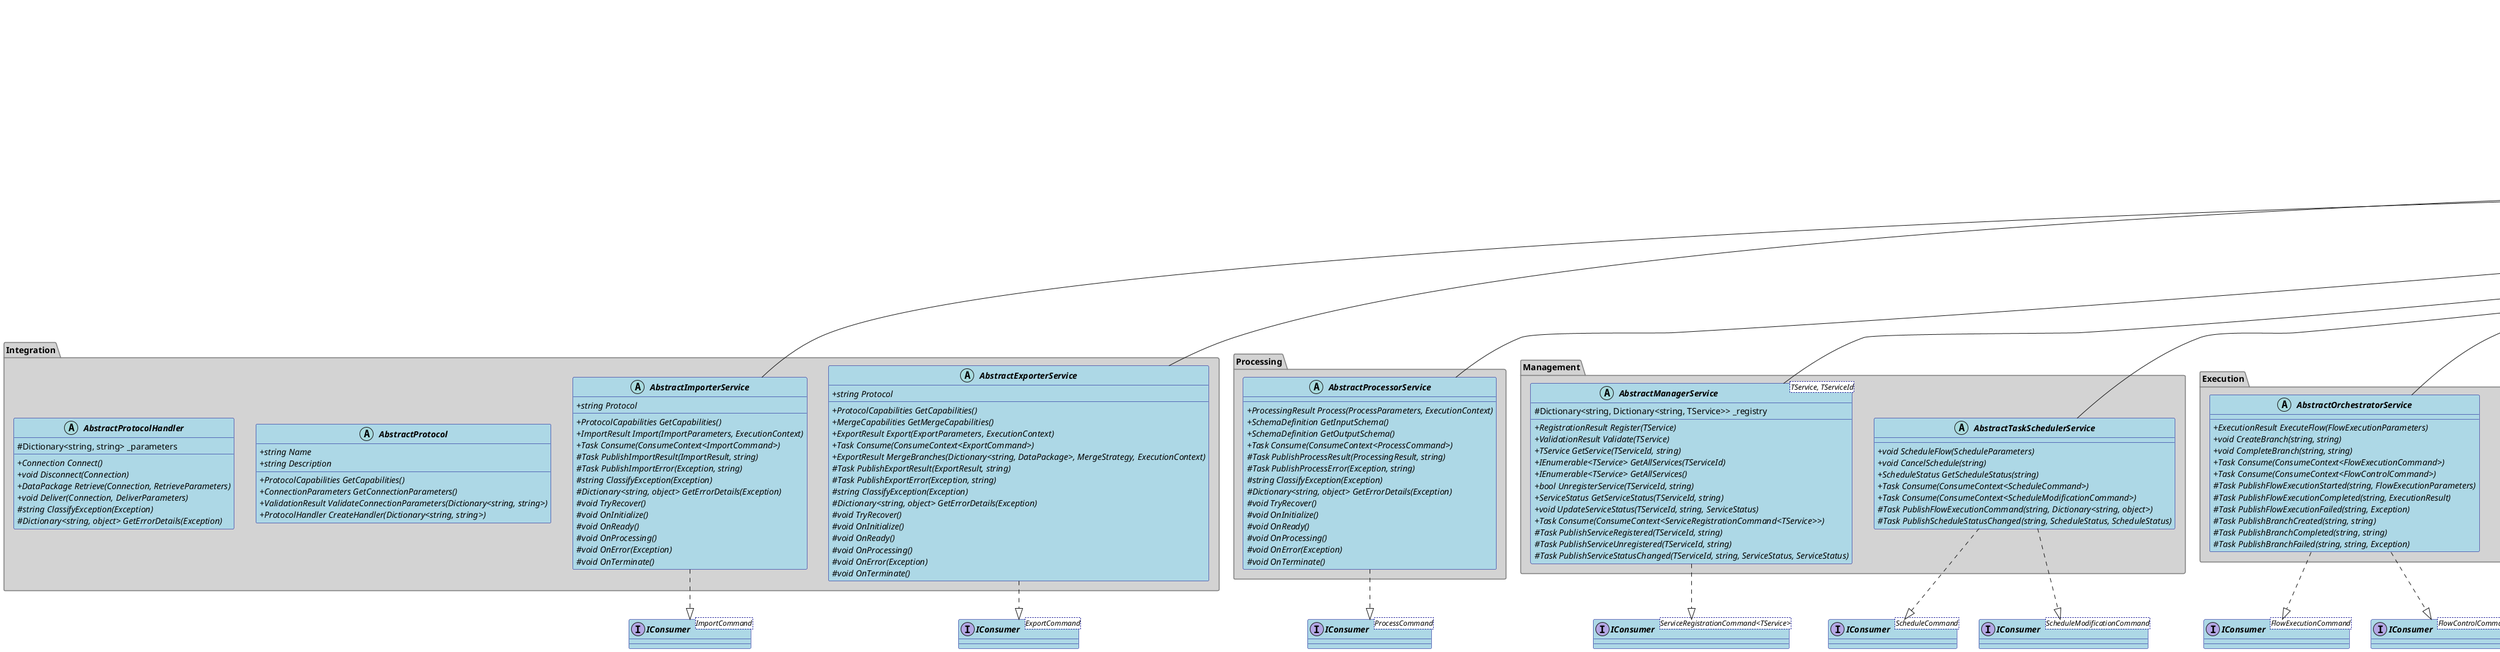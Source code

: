 @startuml FlowOrchestrator Abstract Classes
' Style settings
skinparam classAttributeIconSize 0
skinparam classFontStyle bold
skinparam classBackgroundColor LightBlue
skinparam classBorderColor DarkBlue
skinparam packageBackgroundColor LightGray
skinparam packageBorderColor Gray
skinparam interfaceBackgroundColor LightGreen
skinparam interfaceBorderColor DarkGreen

' Title
title FlowOrchestrator Abstract Classes with MassTransit Integration

package "Core" {
  abstract class AbstractServiceBase {
    # ServiceState _state
    # IPublishEndpoint _publishEndpoint
    # ILogger _logger
    # Meter _meter
    # Tracer _tracer
    + {abstract} string ServiceId
    + {abstract} string Version
    + {abstract} string ServiceType
    + {abstract} void Initialize(ConfigurationParameters)
    + {abstract} void Terminate()
    + ServiceState GetState()
    # void SetState(ServiceState)
    + {abstract} VersionInfo GetVersionInfo()
    + {abstract} CompatibilityMatrix GetCompatibilityMatrix()
    # {abstract} void RecordMetric(string, double, Dictionary<string, string>)
    # {abstract} void StartOperation(string)
    # {abstract} void EndOperation(string, OperationResult)
    # {abstract} Task PublishMessage<T>(T message) where T : class
    + {abstract} ValidationResult ValidateConfiguration(ConfigurationParameters)
  }
  
  abstract class AbstractEntity {
    + string Version
    + DateTime CreatedTimestamp
    + DateTime LastModifiedTimestamp
    + string VersionDescription
    + string PreviousVersionId
    + VersionStatus VersionStatus
    + {abstract} string GetEntityId()
    + {abstract} string GetEntityType()
    + {abstract} ValidationResult Validate()
    # bool _isModified
    + bool IsModified()
    + void SetModified()
    + void ClearModified()
  }
}

package "Integration" {
  abstract class AbstractImporterService {
    + {abstract} string Protocol
    + {abstract} ProtocolCapabilities GetCapabilities()
    + {abstract} ImportResult Import(ImportParameters, ExecutionContext)
    + {abstract} Task Consume(ConsumeContext<ImportCommand>)
    # {abstract} Task PublishImportResult(ImportResult, string)
    # {abstract} Task PublishImportError(Exception, string)
    # {abstract} string ClassifyException(Exception)
    # {abstract} Dictionary<string, object> GetErrorDetails(Exception)
    # {abstract} void TryRecover()
    # {abstract} void OnInitialize()
    # {abstract} void OnReady()
    # {abstract} void OnProcessing()
    # {abstract} void OnError(Exception)
    # {abstract} void OnTerminate()
  }
  
  abstract class AbstractExporterService {
    + {abstract} string Protocol
    + {abstract} ProtocolCapabilities GetCapabilities()
    + {abstract} MergeCapabilities GetMergeCapabilities()
    + {abstract} ExportResult Export(ExportParameters, ExecutionContext)
    + {abstract} Task Consume(ConsumeContext<ExportCommand>)
    + {abstract} ExportResult MergeBranches(Dictionary<string, DataPackage>, MergeStrategy, ExecutionContext)
    # {abstract} Task PublishExportResult(ExportResult, string)
    # {abstract} Task PublishExportError(Exception, string)
    # {abstract} string ClassifyException(Exception)
    # {abstract} Dictionary<string, object> GetErrorDetails(Exception)
    # {abstract} void TryRecover()
    # {abstract} void OnInitialize()
    # {abstract} void OnReady()
    # {abstract} void OnProcessing()
    # {abstract} void OnError(Exception)
    # {abstract} void OnTerminate()
  }
  
  abstract class AbstractProtocol {
    + {abstract} string Name
    + {abstract} string Description
    + {abstract} ProtocolCapabilities GetCapabilities()
    + {abstract} ConnectionParameters GetConnectionParameters()
    + {abstract} ValidationResult ValidateConnectionParameters(Dictionary<string, string>)
    + {abstract} ProtocolHandler CreateHandler(Dictionary<string, string>)
  }
  
  abstract class AbstractProtocolHandler {
    # Dictionary<string, string> _parameters
    + {abstract} Connection Connect()
    + {abstract} void Disconnect(Connection)
    + {abstract} DataPackage Retrieve(Connection, RetrieveParameters)
    + {abstract} void Deliver(Connection, DeliverParameters)
    # {abstract} string ClassifyException(Exception)
    # {abstract} Dictionary<string, object> GetErrorDetails(Exception)
  }
}

package "Processing" {
  abstract class AbstractProcessorService {
    + {abstract} ProcessingResult Process(ProcessParameters, ExecutionContext)
    + {abstract} SchemaDefinition GetInputSchema()
    + {abstract} SchemaDefinition GetOutputSchema()
    + {abstract} Task Consume(ConsumeContext<ProcessCommand>)
    # {abstract} Task PublishProcessResult(ProcessingResult, string)
    # {abstract} Task PublishProcessError(Exception, string)
    # {abstract} string ClassifyException(Exception)
    # {abstract} Dictionary<string, object> GetErrorDetails(Exception)
    # {abstract} void TryRecover()
    # {abstract} void OnInitialize()
    # {abstract} void OnReady()
    # {abstract} void OnProcessing()
    # {abstract} void OnError(Exception)
    # {abstract} void OnTerminate()
  }
}

package "Management" {
  abstract class AbstractManagerService<TService, TServiceId> {
    # Dictionary<string, Dictionary<string, TService>> _registry
    + {abstract} RegistrationResult Register(TService)
    + {abstract} ValidationResult Validate(TService)
    + {abstract} TService GetService(TServiceId, string)
    + {abstract} IEnumerable<TService> GetAllServices(TServiceId)
    + {abstract} IEnumerable<TService> GetAllServices()
    + {abstract} bool UnregisterService(TServiceId, string)
    + {abstract} ServiceStatus GetServiceStatus(TServiceId, string)
    + {abstract} void UpdateServiceStatus(TServiceId, string, ServiceStatus)
    + {abstract} Task Consume(ConsumeContext<ServiceRegistrationCommand<TService>>)
    # {abstract} Task PublishServiceRegistered(TServiceId, string)
    # {abstract} Task PublishServiceUnregistered(TServiceId, string)
    # {abstract} Task PublishServiceStatusChanged(TServiceId, string, ServiceStatus, ServiceStatus)
  }
  
  abstract class AbstractTaskSchedulerService {
    + {abstract} void ScheduleFlow(ScheduleParameters)
    + {abstract} void CancelSchedule(string)
    + {abstract} ScheduleStatus GetScheduleStatus(string)
    + {abstract} Task Consume(ConsumeContext<ScheduleCommand>)
    + {abstract} Task Consume(ConsumeContext<ScheduleModificationCommand>)
    # {abstract} Task PublishFlowExecutionCommand(string, Dictionary<string, object>)
    # {abstract} Task PublishScheduleStatusChanged(string, ScheduleStatus, ScheduleStatus)
  }
}

package "Execution" {
  abstract class AbstractOrchestratorService {
    + {abstract} ExecutionResult ExecuteFlow(FlowExecutionParameters)
    + {abstract} void CreateBranch(string, string)
    + {abstract} void CompleteBranch(string, string)
    + {abstract} Task Consume(ConsumeContext<FlowExecutionCommand>)
    + {abstract} Task Consume(ConsumeContext<FlowControlCommand>)
    # {abstract} Task PublishFlowExecutionStarted(string, FlowExecutionParameters)
    # {abstract} Task PublishFlowExecutionCompleted(string, ExecutionResult)
    # {abstract} Task PublishFlowExecutionFailed(string, Exception)
    # {abstract} Task PublishBranchCreated(string, string)
    # {abstract} Task PublishBranchCompleted(string, string)
    # {abstract} Task PublishBranchFailed(string, string, Exception)
  }
  
  abstract class AbstractMemoryManagerService {
    + {abstract} void StoreData(string, object)
    + {abstract} T RetrieveData<T>(string)
    + {abstract} void ClearData(string)
    + {abstract} Task Consume(ConsumeContext<MemoryOperationCommand>)
    # {abstract} Task PublishMemoryOperationResult(string, bool, string)
    # {abstract} Task PublishMemoryCleanupEvent(string)
  }
  
  abstract class AbstractBranchControllerService {
    + {abstract} void InitializeBranch(string, string)
    + {abstract} void ExecuteBranch(string, string)
    + {abstract} BranchStatus GetBranchStatus(string, string)
    + {abstract} Task Consume(ConsumeContext<BranchControlCommand>)
    # {abstract} Task PublishBranchStatusChanged(string, string, BranchStatus, BranchStatus)
    # {abstract} Task PublishBranchExecutionResult(string, string, BranchExecutionResult)
  }
}

package "Observability" {
  abstract class AbstractStatisticsService {
    + {abstract} void RecordExecutionStatistics(ExecutionStatistics)
    + {abstract} ExecutionStatistics GetExecutionStatistics(string)
    + {abstract} SystemStatistics GetSystemStatistics()
    + {abstract} Task Consume(ConsumeContext<TelemetryEvent>)
    + {abstract} Task Consume(ConsumeContext<StatisticsRequest>)
    # {abstract} Task PublishStatisticsResponse(StatisticsRequest, object)
    # {abstract} Task PublishAlertEvent(string, string, Dictionary<string, object>)
  }
}

package "Domain" {
  abstract class AbstractFlowEntity {
    + string FlowId
    + string Description
    + string ImporterServiceId
    + string ImporterServiceVersion
    + List<ProcessingChainReference> ProcessingChains
    + List<ExporterReference> Exporters
    + Dictionary<string, ConnectionDefinition> Connections
    + override string GetEntityId()
    + override string GetEntityType()
    + {abstract} override ValidationResult Validate()
  }
  
  abstract class AbstractProcessingChainEntity {
    + string ChainId
    + string Description
    + List<ProcessorReference> Processors
    + Dictionary<string, BranchDefinition> Branches
    + override string GetEntityId()
    + override string GetEntityType()
    + {abstract} override ValidationResult Validate()
  }
  
  abstract class AbstractSourceEntity {
    + string SourceId
    + string Protocol
    + string Address
    + Dictionary<string, string> ConnectionParameters
    + override string GetEntityId()
    + override string GetEntityType()
    + {abstract} override ValidationResult Validate()
  }
  
  abstract class AbstractDestinationEntity {
    + string DestinationId
    + string Protocol
    + string Address
    + Dictionary<string, string> ConnectionParameters
    + override string GetEntityId()
    + override string GetEntityType()
    + {abstract} override ValidationResult Validate()
  }
  
  abstract class AbstractMergeStrategy {
    + string StrategyName
    + string Description
    + {abstract} DataPackage MergeData(Dictionary<string, DataPackage>)
    + {abstract} ValidationResult ValidateInputs(Dictionary<string, SchemaDefinition>)
    + {abstract} SchemaDefinition GetOutputSchema(Dictionary<string, SchemaDefinition>)
  }
}

' Inheritance relationships
AbstractEntity <|-- AbstractFlowEntity
AbstractEntity <|-- AbstractProcessingChainEntity
AbstractEntity <|-- AbstractSourceEntity
AbstractEntity <|-- AbstractDestinationEntity
AbstractEntity <|-- AbstractSourceAssignmentEntity
AbstractEntity <|-- AbstractDestinationAssignmentEntity
AbstractEntity <|-- AbstractScheduledFlowEntity
AbstractEntity <|-- AbstractTaskSchedulerEntity

AbstractServiceBase <|-- AbstractImporterService
AbstractServiceBase <|-- AbstractProcessorService
AbstractServiceBase <|-- AbstractExporterService
AbstractServiceBase <|-- AbstractManagerService
AbstractServiceBase <|-- AbstractOrchestratorService
AbstractServiceBase <|-- AbstractMemoryManagerService
AbstractServiceBase <|-- AbstractBranchControllerService
AbstractServiceBase <|-- AbstractTaskSchedulerService
AbstractServiceBase <|-- AbstractStatisticsService

' Interfaces
interface "IConsumer<ImportCommand>" as IConsumerImport
interface "IConsumer<ProcessCommand>" as IConsumerProcess
interface "IConsumer<ExportCommand>" as IConsumerExport
interface "IConsumer<ServiceRegistrationCommand<TService>>" as IConsumerServiceReg
interface "IConsumer<FlowExecutionCommand>" as IConsumerFlowExec
interface "IConsumer<FlowControlCommand>" as IConsumerFlowControl
interface "IConsumer<MemoryOperationCommand>" as IConsumerMemoryOp
interface "IConsumer<BranchControlCommand>" as IConsumerBranchControl
interface "IConsumer<ScheduleCommand>" as IConsumerSchedule
interface "IConsumer<ScheduleModificationCommand>" as IConsumerScheduleMod
interface "IConsumer<TelemetryEvent>" as IConsumerTelemetry
interface "IConsumer<StatisticsRequest>" as IConsumerStatsReq

' Interface implementations
AbstractImporterService ..|> IConsumerImport
AbstractProcessorService ..|> IConsumerProcess
AbstractExporterService ..|> IConsumerExport
AbstractManagerService ..|> IConsumerServiceReg
AbstractOrchestratorService ..|> IConsumerFlowExec
AbstractOrchestratorService ..|> IConsumerFlowControl
AbstractMemoryManagerService ..|> IConsumerMemoryOp
AbstractBranchControllerService ..|> IConsumerBranchControl
AbstractTaskSchedulerService ..|> IConsumerSchedule
AbstractTaskSchedulerService ..|> IConsumerScheduleMod
AbstractStatisticsService ..|> IConsumerTelemetry
AbstractStatisticsService ..|> IConsumerStatsReq

' Common components
package "Infrastructure" {
  class "FlowOrchestrator.Messaging.MassTransit" as MassTransitIntegration {
    + IPublishEndpoint CreatePublishEndpoint()
    + IBusControl CreateBus(Action<IBusFactoryConfigurator> configure)
    + void ConfigureConsumers(IBusFactoryConfigurator config)
    + void ConfigureEndpoints(IBusFactoryConfigurator config)
    + void ConfigureRetryPolicy(IBusFactoryConfigurator config)
    + void ConfigureCircuitBreaker(IBusFactoryConfigurator config)
  }
  
  class "FlowOrchestrator.Telemetry.OpenTelemetry" as OpenTelemetryIntegration {
    + ILogger CreateLogger(string categoryName)
    + Meter CreateMeter(string meterName)
    + TracerProvider CreateTracerProvider(string sourceName)
    + void ConfigureLogging(ILoggingBuilder builder)
    + void ConfigureMetrics(MeterProviderBuilder builder)
    + void ConfigureTracing(TracerProviderBuilder builder)
  }
}

' Relationships with common components
AbstractServiceBase ..> MassTransitIntegration : uses
AbstractServiceBase ..> OpenTelemetryIntegration : uses

@enduml
